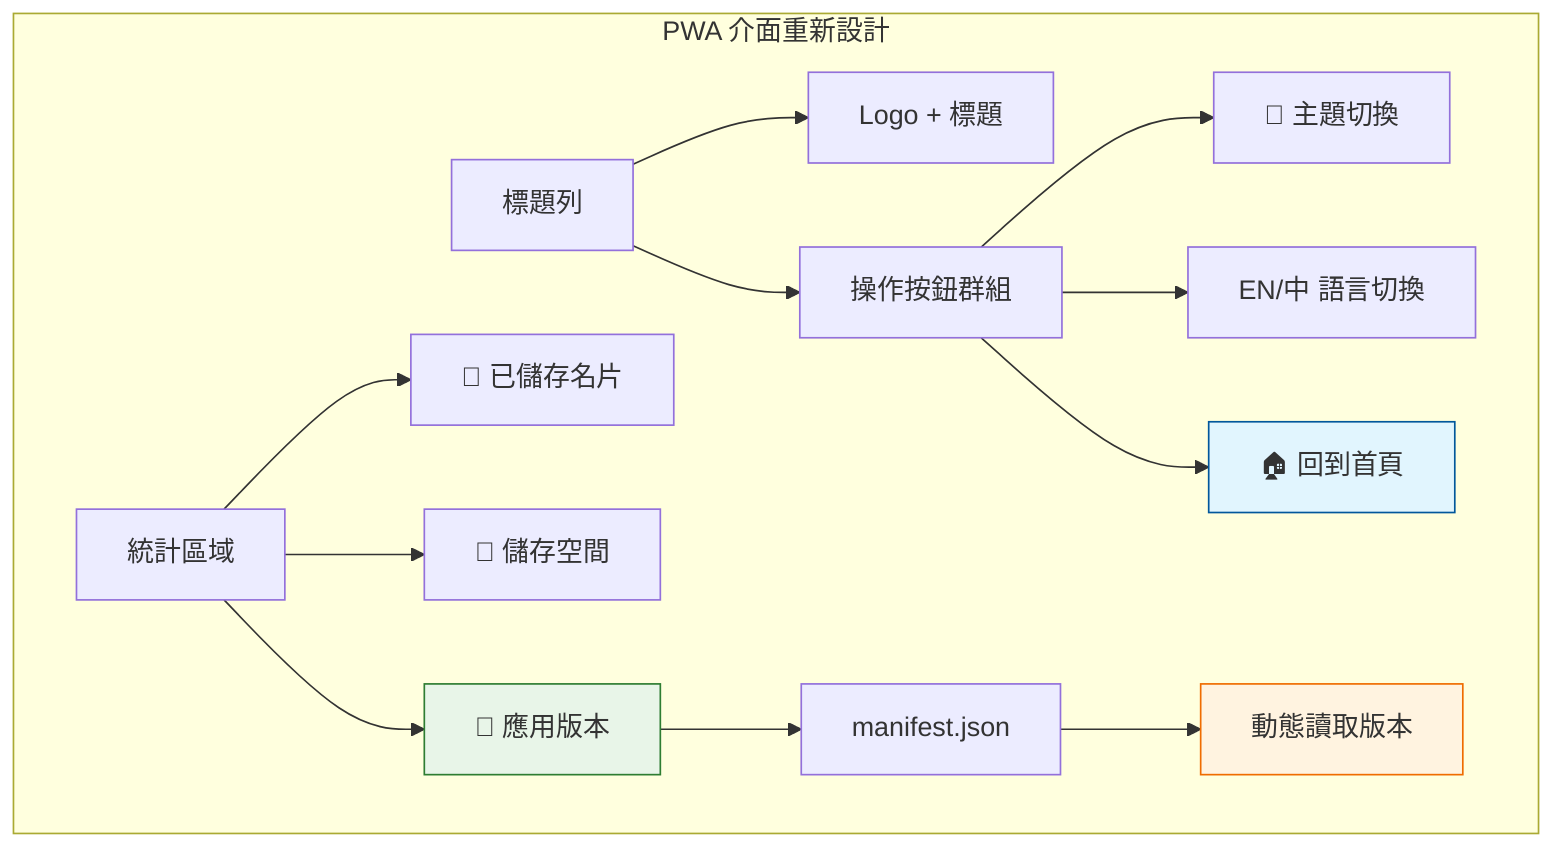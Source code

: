 graph TD
    subgraph "PWA 介面重新設計"
        A[標題列] --> B[Logo + 標題]
        A --> C[操作按鈕群組]
        
        C --> D[🌙 主題切換]
        C --> E[EN/中 語言切換]
        C --> F[🏠 回到首頁]
        
        G[統計區域] --> H[📇 已儲存名片]
        G --> I[💾 儲存空間]
        G --> J[📱 應用版本]
        
        J --> K[manifest.json]
        K --> L[動態讀取版本]
    end
    
    style F fill:#e1f5fe,stroke:#01579b
    style J fill:#e8f5e8,stroke:#2e7d32
    style L fill:#fff3e0,stroke:#ef6c00